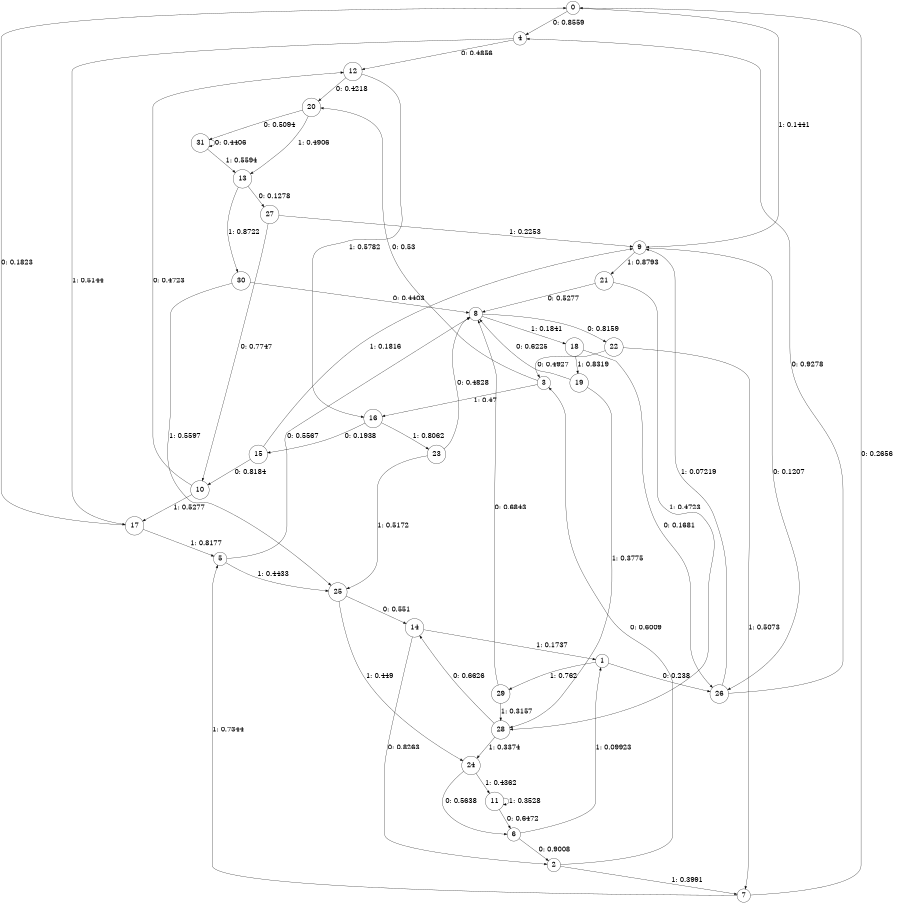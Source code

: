 digraph "ch10randomL6" {
size = "6,8.5";
ratio = "fill";
node [shape = circle];
node [fontsize = 24];
edge [fontsize = 24];
0 -> 4 [label = "0: 0.8559   "];
0 -> 9 [label = "1: 0.1441   "];
1 -> 26 [label = "0: 0.238    "];
1 -> 29 [label = "1: 0.762    "];
2 -> 3 [label = "0: 0.6009   "];
2 -> 7 [label = "1: 0.3991   "];
3 -> 20 [label = "0: 0.53     "];
3 -> 16 [label = "1: 0.47     "];
4 -> 12 [label = "0: 0.4856   "];
4 -> 17 [label = "1: 0.5144   "];
5 -> 8 [label = "0: 0.5567   "];
5 -> 25 [label = "1: 0.4433   "];
6 -> 2 [label = "0: 0.9008   "];
6 -> 1 [label = "1: 0.09923  "];
7 -> 0 [label = "0: 0.2656   "];
7 -> 5 [label = "1: 0.7344   "];
8 -> 22 [label = "0: 0.8159   "];
8 -> 18 [label = "1: 0.1841   "];
9 -> 26 [label = "0: 0.1207   "];
9 -> 21 [label = "1: 0.8793   "];
10 -> 12 [label = "0: 0.4723   "];
10 -> 17 [label = "1: 0.5277   "];
11 -> 6 [label = "0: 0.6472   "];
11 -> 11 [label = "1: 0.3528   "];
12 -> 20 [label = "0: 0.4218   "];
12 -> 16 [label = "1: 0.5782   "];
13 -> 27 [label = "0: 0.1278   "];
13 -> 30 [label = "1: 0.8722   "];
14 -> 2 [label = "0: 0.8263   "];
14 -> 1 [label = "1: 0.1737   "];
15 -> 10 [label = "0: 0.8184   "];
15 -> 9 [label = "1: 0.1816   "];
16 -> 15 [label = "0: 0.1938   "];
16 -> 23 [label = "1: 0.8062   "];
17 -> 0 [label = "0: 0.1823   "];
17 -> 5 [label = "1: 0.8177   "];
18 -> 26 [label = "0: 0.1681   "];
18 -> 19 [label = "1: 0.8319   "];
19 -> 8 [label = "0: 0.6225   "];
19 -> 28 [label = "1: 0.3775   "];
20 -> 31 [label = "0: 0.5094   "];
20 -> 13 [label = "1: 0.4906   "];
21 -> 8 [label = "0: 0.5277   "];
21 -> 28 [label = "1: 0.4723   "];
22 -> 3 [label = "0: 0.4927   "];
22 -> 7 [label = "1: 0.5073   "];
23 -> 8 [label = "0: 0.4828   "];
23 -> 25 [label = "1: 0.5172   "];
24 -> 6 [label = "0: 0.5638   "];
24 -> 11 [label = "1: 0.4362   "];
25 -> 14 [label = "0: 0.551    "];
25 -> 24 [label = "1: 0.449    "];
26 -> 4 [label = "0: 0.9278   "];
26 -> 9 [label = "1: 0.07219  "];
27 -> 10 [label = "0: 0.7747   "];
27 -> 9 [label = "1: 0.2253   "];
28 -> 14 [label = "0: 0.6626   "];
28 -> 24 [label = "1: 0.3374   "];
29 -> 8 [label = "0: 0.6843   "];
29 -> 28 [label = "1: 0.3157   "];
30 -> 8 [label = "0: 0.4403   "];
30 -> 25 [label = "1: 0.5597   "];
31 -> 31 [label = "0: 0.4406   "];
31 -> 13 [label = "1: 0.5594   "];
}